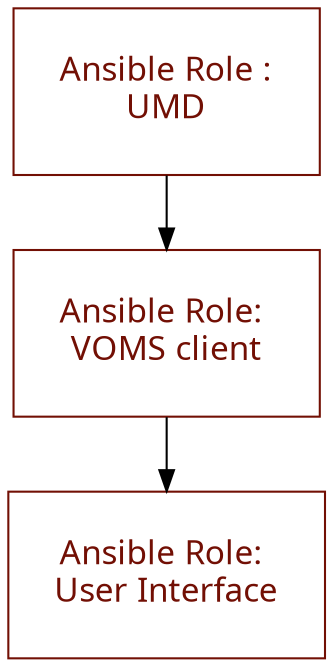 digraph UMD_UI {   
  umd [
    shape=rectangle;
    color="#720F04";
    fontcolor="#720F04";
    fontname="Permanent Marker";
    fontsize="16";
    label="Ansible Role :\nUMD";
    margin=.3;
  ]
  voms_client [
    shape=rectangle;
    color="#720F04";
    fontcolor="#720F
    04;"
    fontname="Permanent Marker";
    fontsize="16";
    label="Ansible Role: \nVOMS client";
    margin=.3
  ]
  ui [
    shape=rectangle;
    color="#720F04";
    fontcolor="#720F04;"
    fontname="Permanent Marker";
    fontsize="16";
    label="Ansible Role: \nUser Interface";
    margin=.3
  ]
  umd -> voms_client;
  voms_client -> ui;
}